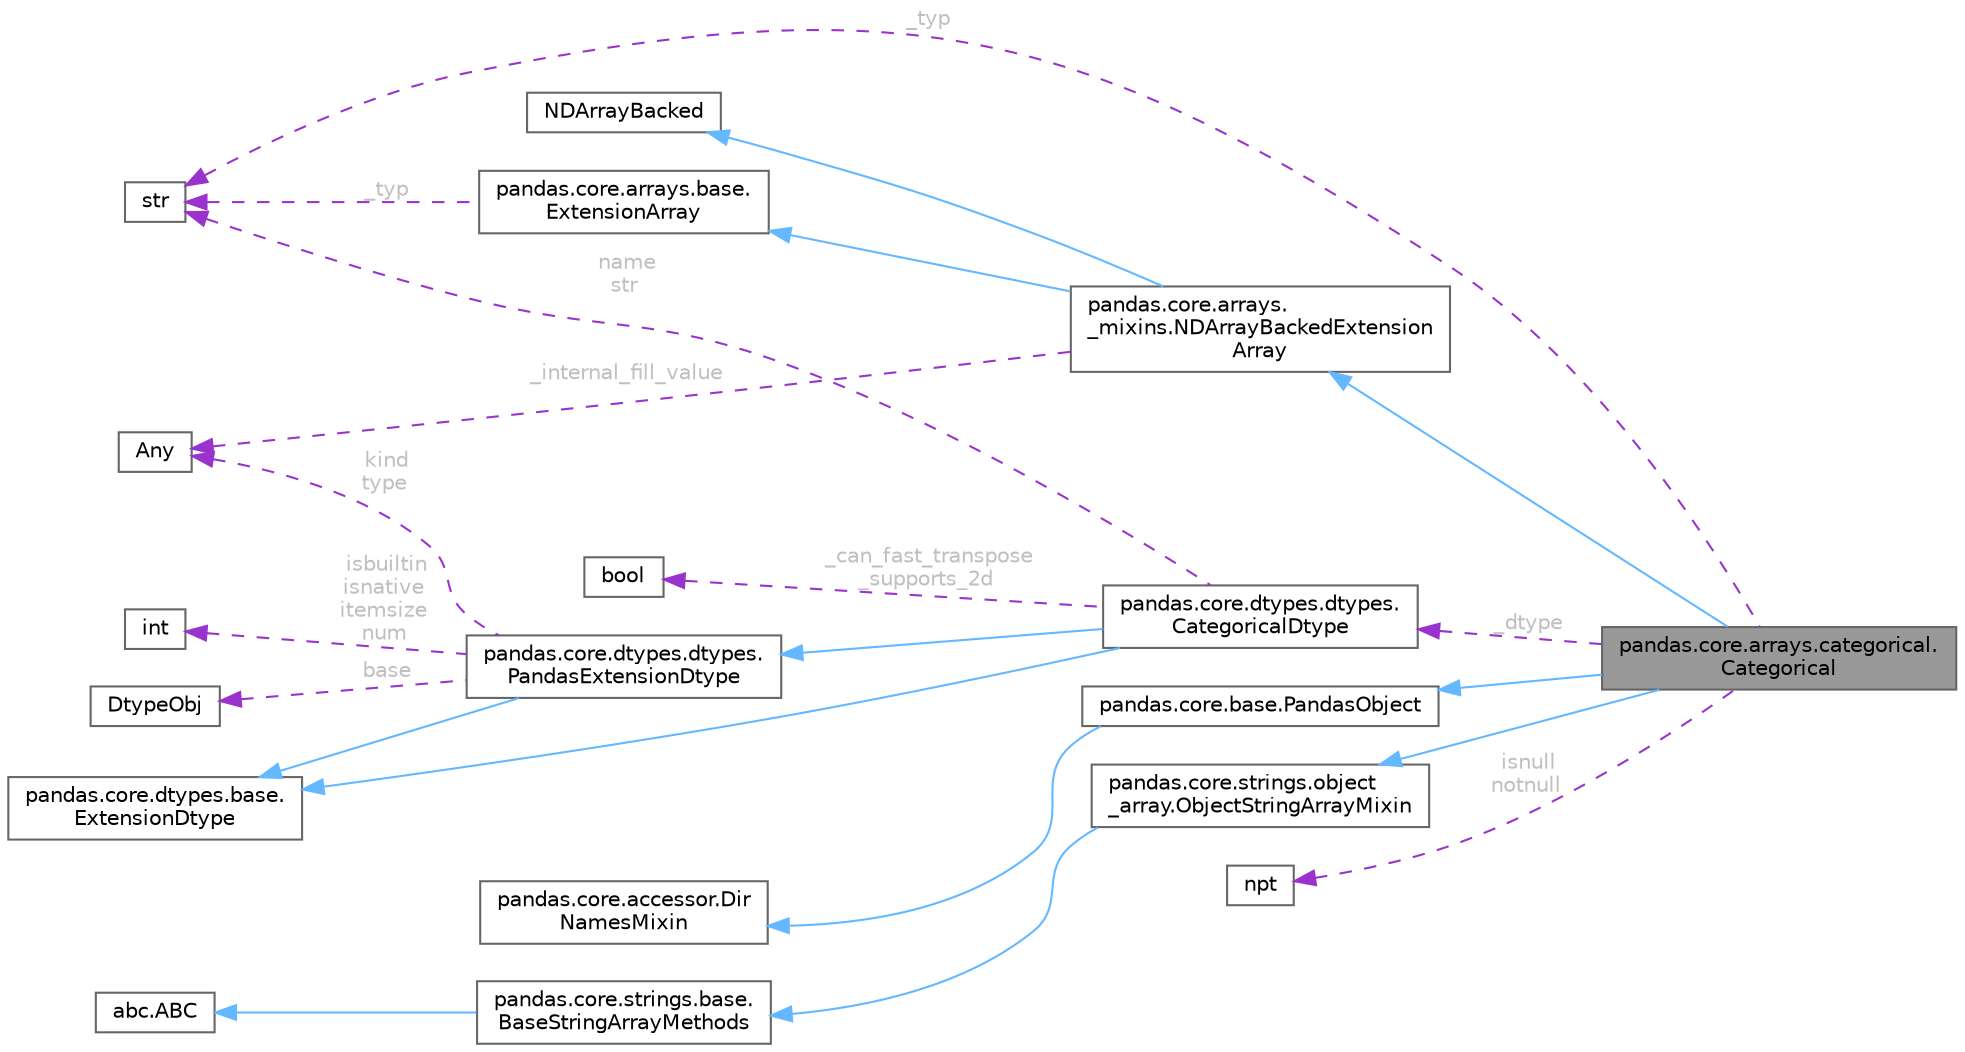 digraph "pandas.core.arrays.categorical.Categorical"
{
 // LATEX_PDF_SIZE
  bgcolor="transparent";
  edge [fontname=Helvetica,fontsize=10,labelfontname=Helvetica,labelfontsize=10];
  node [fontname=Helvetica,fontsize=10,shape=box,height=0.2,width=0.4];
  rankdir="LR";
  Node1 [id="Node000001",label="pandas.core.arrays.categorical.\lCategorical",height=0.2,width=0.4,color="gray40", fillcolor="grey60", style="filled", fontcolor="black",tooltip=" "];
  Node2 -> Node1 [id="edge22_Node000001_Node000002",dir="back",color="steelblue1",style="solid",tooltip=" "];
  Node2 [id="Node000002",label="pandas.core.arrays.\l_mixins.NDArrayBackedExtension\lArray",height=0.2,width=0.4,color="gray40", fillcolor="white", style="filled",URL="$classpandas_1_1core_1_1arrays_1_1__mixins_1_1NDArrayBackedExtensionArray.html",tooltip=" "];
  Node3 -> Node2 [id="edge23_Node000002_Node000003",dir="back",color="steelblue1",style="solid",tooltip=" "];
  Node3 [id="Node000003",label="NDArrayBacked",height=0.2,width=0.4,color="gray40", fillcolor="white", style="filled",tooltip=" "];
  Node4 -> Node2 [id="edge24_Node000002_Node000004",dir="back",color="steelblue1",style="solid",tooltip=" "];
  Node4 [id="Node000004",label="pandas.core.arrays.base.\lExtensionArray",height=0.2,width=0.4,color="gray40", fillcolor="white", style="filled",URL="$classpandas_1_1core_1_1arrays_1_1base_1_1ExtensionArray.html",tooltip=" "];
  Node5 -> Node4 [id="edge25_Node000004_Node000005",dir="back",color="darkorchid3",style="dashed",tooltip=" ",label=" _typ",fontcolor="grey" ];
  Node5 [id="Node000005",label="str",height=0.2,width=0.4,color="gray40", fillcolor="white", style="filled",tooltip=" "];
  Node6 -> Node2 [id="edge26_Node000002_Node000006",dir="back",color="darkorchid3",style="dashed",tooltip=" ",label=" _internal_fill_value",fontcolor="grey" ];
  Node6 [id="Node000006",label="Any",height=0.2,width=0.4,color="gray40", fillcolor="white", style="filled",tooltip=" "];
  Node7 -> Node1 [id="edge27_Node000001_Node000007",dir="back",color="steelblue1",style="solid",tooltip=" "];
  Node7 [id="Node000007",label="pandas.core.base.PandasObject",height=0.2,width=0.4,color="gray40", fillcolor="white", style="filled",URL="$classpandas_1_1core_1_1base_1_1PandasObject.html",tooltip=" "];
  Node8 -> Node7 [id="edge28_Node000007_Node000008",dir="back",color="steelblue1",style="solid",tooltip=" "];
  Node8 [id="Node000008",label="pandas.core.accessor.Dir\lNamesMixin",height=0.2,width=0.4,color="gray40", fillcolor="white", style="filled",URL="$classpandas_1_1core_1_1accessor_1_1DirNamesMixin.html",tooltip=" "];
  Node9 -> Node1 [id="edge29_Node000001_Node000009",dir="back",color="steelblue1",style="solid",tooltip=" "];
  Node9 [id="Node000009",label="pandas.core.strings.object\l_array.ObjectStringArrayMixin",height=0.2,width=0.4,color="gray40", fillcolor="white", style="filled",URL="$classpandas_1_1core_1_1strings_1_1object__array_1_1ObjectStringArrayMixin.html",tooltip=" "];
  Node10 -> Node9 [id="edge30_Node000009_Node000010",dir="back",color="steelblue1",style="solid",tooltip=" "];
  Node10 [id="Node000010",label="pandas.core.strings.base.\lBaseStringArrayMethods",height=0.2,width=0.4,color="gray40", fillcolor="white", style="filled",URL="$classpandas_1_1core_1_1strings_1_1base_1_1BaseStringArrayMethods.html",tooltip=" "];
  Node11 -> Node10 [id="edge31_Node000010_Node000011",dir="back",color="steelblue1",style="solid",tooltip=" "];
  Node11 [id="Node000011",label="abc.ABC",height=0.2,width=0.4,color="gray40", fillcolor="white", style="filled",tooltip=" "];
  Node5 -> Node1 [id="edge32_Node000001_Node000005",dir="back",color="darkorchid3",style="dashed",tooltip=" ",label=" _typ",fontcolor="grey" ];
  Node12 -> Node1 [id="edge33_Node000001_Node000012",dir="back",color="darkorchid3",style="dashed",tooltip=" ",label=" _dtype",fontcolor="grey" ];
  Node12 [id="Node000012",label="pandas.core.dtypes.dtypes.\lCategoricalDtype",height=0.2,width=0.4,color="gray40", fillcolor="white", style="filled",URL="$classpandas_1_1core_1_1dtypes_1_1dtypes_1_1CategoricalDtype.html",tooltip=" "];
  Node13 -> Node12 [id="edge34_Node000012_Node000013",dir="back",color="steelblue1",style="solid",tooltip=" "];
  Node13 [id="Node000013",label="pandas.core.dtypes.dtypes.\lPandasExtensionDtype",height=0.2,width=0.4,color="gray40", fillcolor="white", style="filled",URL="$classpandas_1_1core_1_1dtypes_1_1dtypes_1_1PandasExtensionDtype.html",tooltip=" "];
  Node14 -> Node13 [id="edge35_Node000013_Node000014",dir="back",color="steelblue1",style="solid",tooltip=" "];
  Node14 [id="Node000014",label="pandas.core.dtypes.base.\lExtensionDtype",height=0.2,width=0.4,color="gray40", fillcolor="white", style="filled",URL="$classpandas_1_1core_1_1dtypes_1_1base_1_1ExtensionDtype.html",tooltip=" "];
  Node6 -> Node13 [id="edge36_Node000013_Node000006",dir="back",color="darkorchid3",style="dashed",tooltip=" ",label=" kind\ntype",fontcolor="grey" ];
  Node15 -> Node13 [id="edge37_Node000013_Node000015",dir="back",color="darkorchid3",style="dashed",tooltip=" ",label=" isbuiltin\nisnative\nitemsize\nnum",fontcolor="grey" ];
  Node15 [id="Node000015",label="int",height=0.2,width=0.4,color="gray40", fillcolor="white", style="filled",tooltip=" "];
  Node16 -> Node13 [id="edge38_Node000013_Node000016",dir="back",color="darkorchid3",style="dashed",tooltip=" ",label=" base",fontcolor="grey" ];
  Node16 [id="Node000016",label="DtypeObj",height=0.2,width=0.4,color="gray40", fillcolor="white", style="filled",tooltip=" "];
  Node14 -> Node12 [id="edge39_Node000012_Node000014",dir="back",color="steelblue1",style="solid",tooltip=" "];
  Node5 -> Node12 [id="edge40_Node000012_Node000005",dir="back",color="darkorchid3",style="dashed",tooltip=" ",label=" name\nstr",fontcolor="grey" ];
  Node17 -> Node12 [id="edge41_Node000012_Node000017",dir="back",color="darkorchid3",style="dashed",tooltip=" ",label=" _can_fast_transpose\n_supports_2d",fontcolor="grey" ];
  Node17 [id="Node000017",label="bool",height=0.2,width=0.4,color="gray40", fillcolor="white", style="filled",tooltip=" "];
  Node18 -> Node1 [id="edge42_Node000001_Node000018",dir="back",color="darkorchid3",style="dashed",tooltip=" ",label=" isnull\nnotnull",fontcolor="grey" ];
  Node18 [id="Node000018",label="npt",height=0.2,width=0.4,color="gray40", fillcolor="white", style="filled",tooltip=" "];
}

